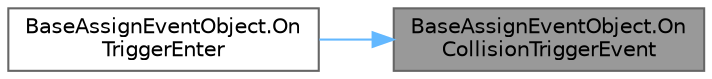 digraph "BaseAssignEventObject.OnCollisionTriggerEvent"
{
 // LATEX_PDF_SIZE
  bgcolor="transparent";
  edge [fontname=Helvetica,fontsize=10,labelfontname=Helvetica,labelfontsize=10];
  node [fontname=Helvetica,fontsize=10,shape=box,height=0.2,width=0.4];
  rankdir="RL";
  Node1 [id="Node000001",label="BaseAssignEventObject.On\lCollisionTriggerEvent",height=0.2,width=0.4,color="gray40", fillcolor="grey60", style="filled", fontcolor="black",tooltip="接触時のイベント m_tagListに登録されたタグオブジェクトとの接触時に自動で呼ばれる"];
  Node1 -> Node2 [id="edge1_Node000001_Node000002",dir="back",color="steelblue1",style="solid",tooltip=" "];
  Node2 [id="Node000002",label="BaseAssignEventObject.On\lTriggerEnter",height=0.2,width=0.4,color="grey40", fillcolor="white", style="filled",URL="$class_base_assign_event_object.html#a1b6ff85cb8b676b30933da474adb801a",tooltip=" "];
}
